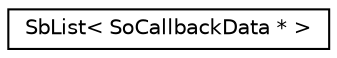 digraph "Graphical Class Hierarchy"
{
 // LATEX_PDF_SIZE
  edge [fontname="Helvetica",fontsize="10",labelfontname="Helvetica",labelfontsize="10"];
  node [fontname="Helvetica",fontsize="10",shape=record];
  rankdir="LR";
  Node0 [label="SbList\< SoCallbackData * \>",height=0.2,width=0.4,color="black", fillcolor="white", style="filled",URL="$classSbList.html",tooltip=" "];
}
